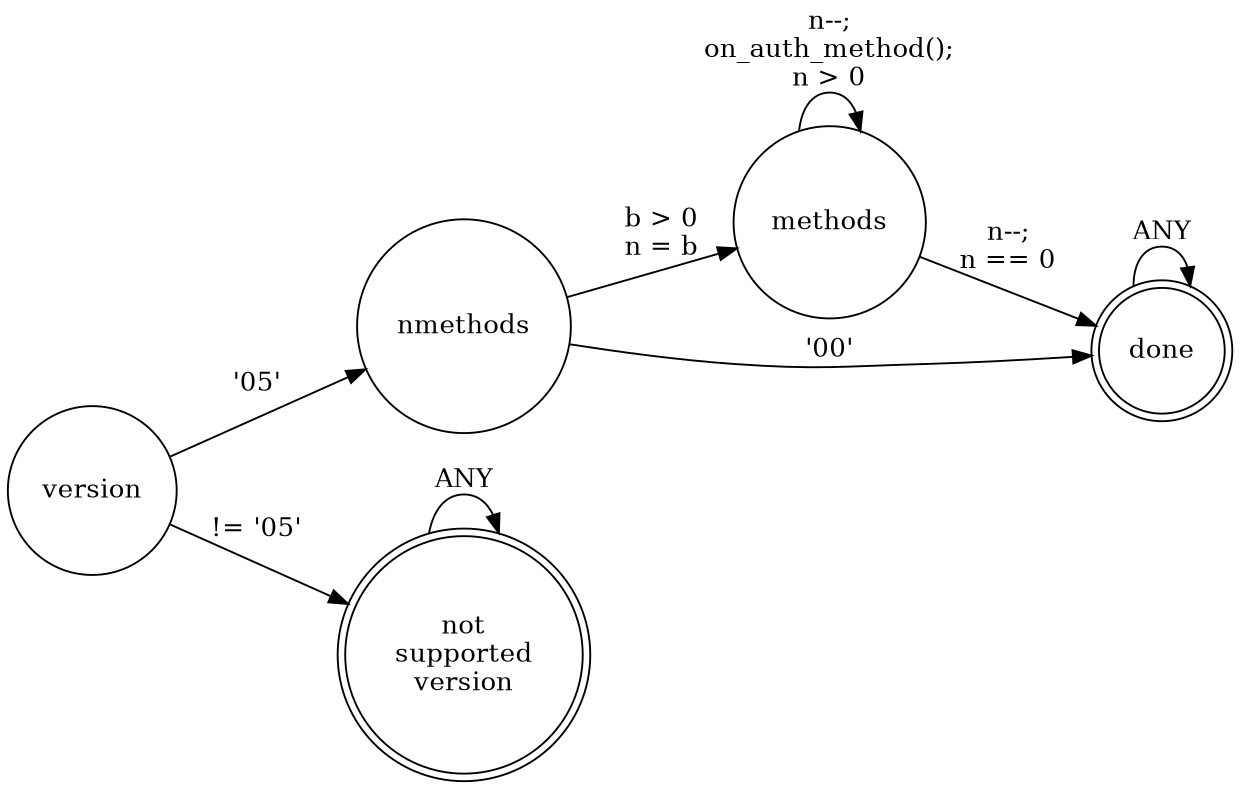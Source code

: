 digraph hello {
    rankdir=LR;
    size= "8.27,11.69";

    node                            [shape = circle];

    VERSION                         [label = "version"];
    NMETHODS                        [label = "nmethods"];
    METHODS                         [label = "methods"];
    DONE                            [label = "done", shape = doublecircle];
    E_UNS_VERSION                   [label = "not\nsupported\nversion", shape = doublecircle];

    VERSION -> E_UNS_VERSION        [label= "!= '05'"];
    VERSION -> NMETHODS             [label="'05'"];
    NMETHODS -> METHODS             [label= "b > 0\nn = b"];
    NMETHODS -> DONE                [label="'00'"];
    METHODS -> METHODS              [label= "n--;\non_auth_method();\nn > 0"];
    METHODS -> DONE                 [label="n--;\nn == 0"];
    DONE -> DONE                    [label= "ANY"];
    E_UNS_VERSION -> E_UNS_VERSION  [label= "ANY"];
}